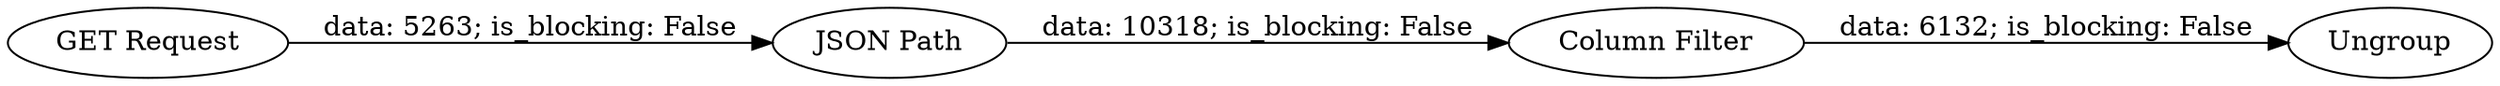 digraph {
	"-4625591872281471481_82" [label="GET Request"]
	"-4625591872281471481_83" [label="JSON Path"]
	"-4625591872281471481_85" [label=Ungroup]
	"-4625591872281471481_84" [label="Column Filter"]
	"-4625591872281471481_83" -> "-4625591872281471481_84" [label="data: 10318; is_blocking: False"]
	"-4625591872281471481_82" -> "-4625591872281471481_83" [label="data: 5263; is_blocking: False"]
	"-4625591872281471481_84" -> "-4625591872281471481_85" [label="data: 6132; is_blocking: False"]
	rankdir=LR
}
